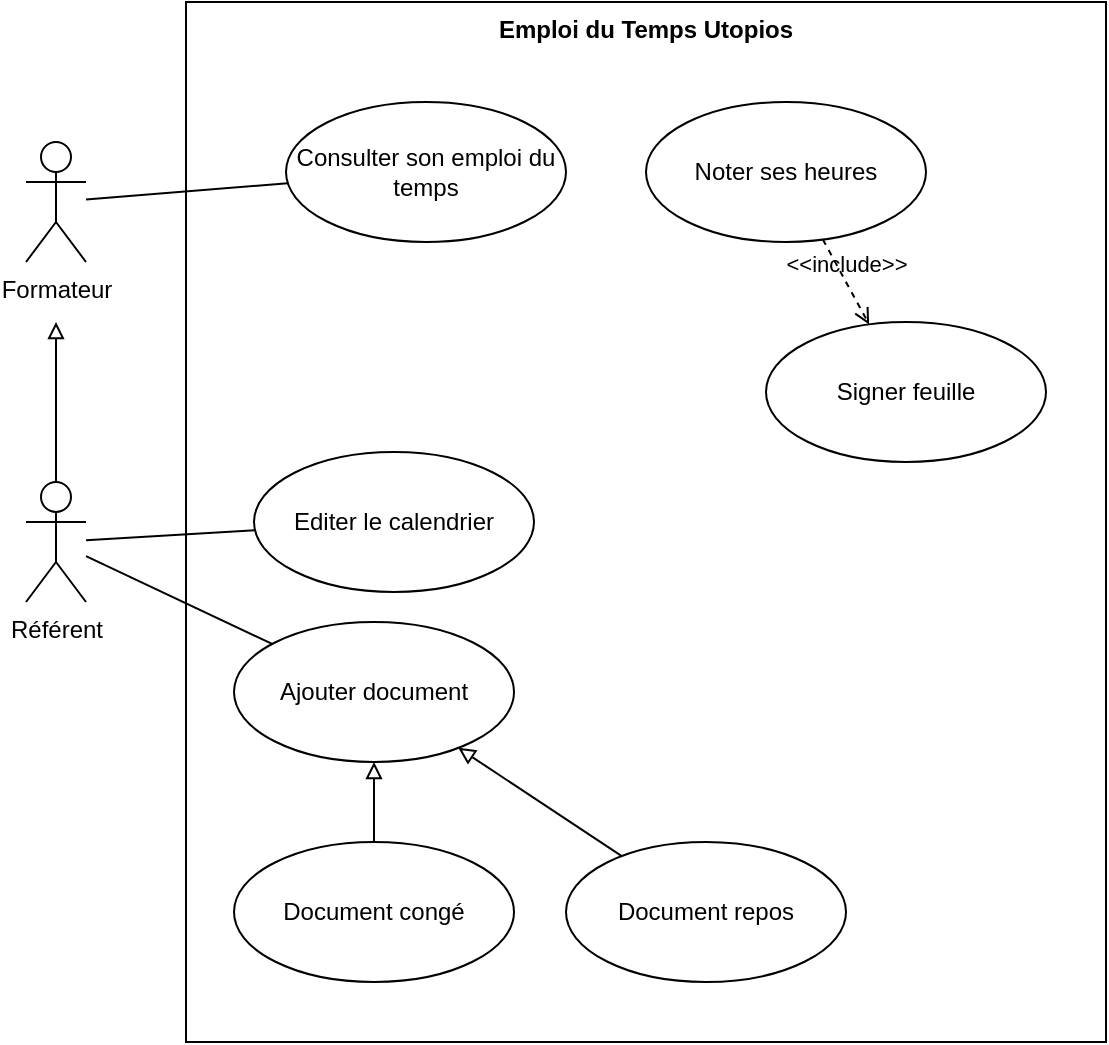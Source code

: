 <mxfile version="24.8.0">
  <diagram name="Page-1" id="DRHRl3ctLnnv_Q7l1HNB">
    <mxGraphModel dx="794" dy="555" grid="1" gridSize="10" guides="1" tooltips="1" connect="1" arrows="1" fold="1" page="1" pageScale="1" pageWidth="827" pageHeight="1169" math="0" shadow="0">
      <root>
        <mxCell id="0" />
        <mxCell id="1" parent="0" />
        <mxCell id="MM9DBW9aPZZkO6k7IUO1-2" value="Emploi du Temps Utopios" style="shape=rect;html=1;verticalAlign=top;fontStyle=1;whiteSpace=wrap;align=center;" vertex="1" parent="1">
          <mxGeometry x="250" y="110" width="460" height="520" as="geometry" />
        </mxCell>
        <mxCell id="MM9DBW9aPZZkO6k7IUO1-19" style="rounded=0;orthogonalLoop=1;jettySize=auto;html=1;endArrow=none;endFill=0;" edge="1" parent="1" source="MM9DBW9aPZZkO6k7IUO1-1" target="MM9DBW9aPZZkO6k7IUO1-5">
          <mxGeometry relative="1" as="geometry" />
        </mxCell>
        <mxCell id="MM9DBW9aPZZkO6k7IUO1-1" value="Formateur" style="shape=umlActor;html=1;verticalLabelPosition=bottom;verticalAlign=top;align=center;" vertex="1" parent="1">
          <mxGeometry x="170" y="180" width="30" height="60" as="geometry" />
        </mxCell>
        <mxCell id="MM9DBW9aPZZkO6k7IUO1-4" style="edgeStyle=orthogonalEdgeStyle;rounded=0;orthogonalLoop=1;jettySize=auto;html=1;endArrow=block;endFill=0;" edge="1" parent="1">
          <mxGeometry relative="1" as="geometry">
            <mxPoint x="185" y="350" as="sourcePoint" />
            <mxPoint x="185" y="270" as="targetPoint" />
          </mxGeometry>
        </mxCell>
        <mxCell id="MM9DBW9aPZZkO6k7IUO1-20" style="rounded=0;orthogonalLoop=1;jettySize=auto;html=1;endArrow=none;endFill=0;" edge="1" parent="1" source="MM9DBW9aPZZkO6k7IUO1-3" target="MM9DBW9aPZZkO6k7IUO1-10">
          <mxGeometry relative="1" as="geometry" />
        </mxCell>
        <mxCell id="MM9DBW9aPZZkO6k7IUO1-21" style="rounded=0;orthogonalLoop=1;jettySize=auto;html=1;endArrow=none;endFill=0;" edge="1" parent="1" source="MM9DBW9aPZZkO6k7IUO1-3" target="MM9DBW9aPZZkO6k7IUO1-11">
          <mxGeometry relative="1" as="geometry" />
        </mxCell>
        <mxCell id="MM9DBW9aPZZkO6k7IUO1-3" value="Référent" style="shape=umlActor;html=1;verticalLabelPosition=bottom;verticalAlign=top;align=center;" vertex="1" parent="1">
          <mxGeometry x="170" y="350" width="30" height="60" as="geometry" />
        </mxCell>
        <mxCell id="MM9DBW9aPZZkO6k7IUO1-5" value="Consulter son emploi du temps" style="ellipse;whiteSpace=wrap;html=1;" vertex="1" parent="1">
          <mxGeometry x="300" y="160" width="140" height="70" as="geometry" />
        </mxCell>
        <mxCell id="MM9DBW9aPZZkO6k7IUO1-6" value="Noter ses heures" style="ellipse;whiteSpace=wrap;html=1;" vertex="1" parent="1">
          <mxGeometry x="480" y="160" width="140" height="70" as="geometry" />
        </mxCell>
        <mxCell id="MM9DBW9aPZZkO6k7IUO1-8" value="&amp;lt;&amp;lt;include&amp;gt;&amp;gt;" style="html=1;verticalAlign=bottom;labelBackgroundColor=none;endArrow=open;endFill=0;dashed=1;rounded=0;" edge="1" parent="1" source="MM9DBW9aPZZkO6k7IUO1-6" target="MM9DBW9aPZZkO6k7IUO1-9">
          <mxGeometry width="160" relative="1" as="geometry">
            <mxPoint x="330" y="250" as="sourcePoint" />
            <mxPoint x="490" y="250" as="targetPoint" />
          </mxGeometry>
        </mxCell>
        <mxCell id="MM9DBW9aPZZkO6k7IUO1-9" value="Signer feuille" style="ellipse;whiteSpace=wrap;html=1;" vertex="1" parent="1">
          <mxGeometry x="540" y="270" width="140" height="70" as="geometry" />
        </mxCell>
        <mxCell id="MM9DBW9aPZZkO6k7IUO1-10" value="Editer le calendrier" style="ellipse;whiteSpace=wrap;html=1;" vertex="1" parent="1">
          <mxGeometry x="284" y="335" width="140" height="70" as="geometry" />
        </mxCell>
        <mxCell id="MM9DBW9aPZZkO6k7IUO1-11" value="Ajouter document" style="ellipse;whiteSpace=wrap;html=1;" vertex="1" parent="1">
          <mxGeometry x="274" y="420" width="140" height="70" as="geometry" />
        </mxCell>
        <mxCell id="MM9DBW9aPZZkO6k7IUO1-17" style="rounded=0;orthogonalLoop=1;jettySize=auto;html=1;endArrow=block;endFill=0;" edge="1" parent="1" source="MM9DBW9aPZZkO6k7IUO1-14" target="MM9DBW9aPZZkO6k7IUO1-11">
          <mxGeometry relative="1" as="geometry" />
        </mxCell>
        <mxCell id="MM9DBW9aPZZkO6k7IUO1-14" value="Document congé" style="ellipse;whiteSpace=wrap;html=1;" vertex="1" parent="1">
          <mxGeometry x="274" y="530" width="140" height="70" as="geometry" />
        </mxCell>
        <mxCell id="MM9DBW9aPZZkO6k7IUO1-18" style="rounded=0;orthogonalLoop=1;jettySize=auto;html=1;endArrow=block;endFill=0;" edge="1" parent="1" source="MM9DBW9aPZZkO6k7IUO1-16" target="MM9DBW9aPZZkO6k7IUO1-11">
          <mxGeometry relative="1" as="geometry" />
        </mxCell>
        <mxCell id="MM9DBW9aPZZkO6k7IUO1-16" value="Document repos" style="ellipse;whiteSpace=wrap;html=1;" vertex="1" parent="1">
          <mxGeometry x="440" y="530" width="140" height="70" as="geometry" />
        </mxCell>
      </root>
    </mxGraphModel>
  </diagram>
</mxfile>
